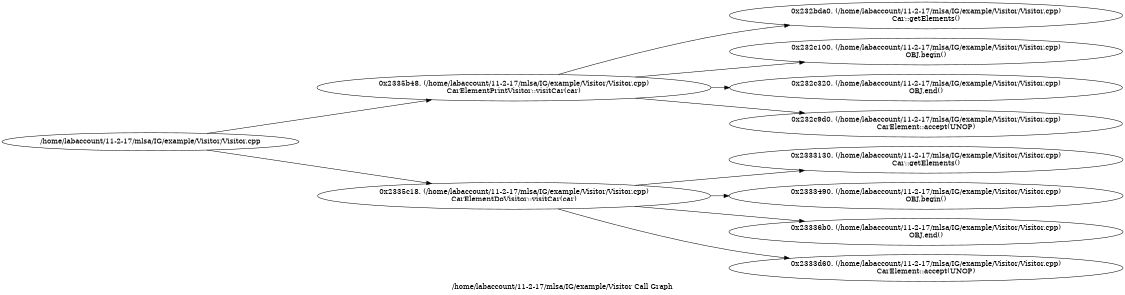 digraph "/home/labaccount/11-2-17/mlsa/IG/example/Visitor Call Graph" {
	graph [dpi=300
		rankdir=LR
		size="7.5, 10"
		label="/home/labaccount/11-2-17/mlsa/IG/example/Visitor Call Graph"
	];

	Node0x247144784 [shape=oval, label="/home/labaccount/11-2-17/mlsa/IG/example/Visitor/Visitor.cpp"];
	Node0x868787644 [shape=oval, label="0x2335b48. (/home/labaccount/11-2-17/mlsa/IG/example/Visitor/Visitor.cpp)\nCarElementPrintVisitor::visitCar(car)"];
	Node0x247144784 -> Node0x868787644;
	Node0x329180617 [shape=oval, label="0x2335c18. (/home/labaccount/11-2-17/mlsa/IG/example/Visitor/Visitor.cpp)\nCarElementDoVisitor::visitCar(car)"];
	Node0x247144784 -> Node0x329180617;
	Node0x792815997 [shape=oval, label="0x232bda0. (/home/labaccount/11-2-17/mlsa/IG/example/Visitor/Visitor.cpp)\nCar::getElements()"];
	Node0x868787644 -> Node0x792815997;
	Node0x707719541 [shape=oval, label="0x232c100. (/home/labaccount/11-2-17/mlsa/IG/example/Visitor/Visitor.cpp)\nOBJ.begin()"];
	Node0x868787644 -> Node0x707719541;
	Node0x143949184 [shape=oval, label="0x232c320. (/home/labaccount/11-2-17/mlsa/IG/example/Visitor/Visitor.cpp)\nOBJ.end()"];
	Node0x868787644 -> Node0x143949184;
	Node0x689367075 [shape=oval, label="0x232c9d0. (/home/labaccount/11-2-17/mlsa/IG/example/Visitor/Visitor.cpp)\nCarElement::accept(UNOP)"];
	Node0x868787644 -> Node0x689367075;
	Node0x188507750 [shape=oval, label="0x2333130. (/home/labaccount/11-2-17/mlsa/IG/example/Visitor/Visitor.cpp)\nCar::getElements()"];
	Node0x329180617 -> Node0x188507750;
	Node0x645390643 [shape=oval, label="0x2333490. (/home/labaccount/11-2-17/mlsa/IG/example/Visitor/Visitor.cpp)\nOBJ.begin()"];
	Node0x329180617 -> Node0x645390643;
	Node0x281443018 [shape=oval, label="0x23336b0. (/home/labaccount/11-2-17/mlsa/IG/example/Visitor/Visitor.cpp)\nOBJ.end()"];
	Node0x329180617 -> Node0x281443018;
	Node0x386445571 [shape=oval, label="0x2333d60. (/home/labaccount/11-2-17/mlsa/IG/example/Visitor/Visitor.cpp)\nCarElement::accept(UNOP)"];
	Node0x329180617 -> Node0x386445571;
}